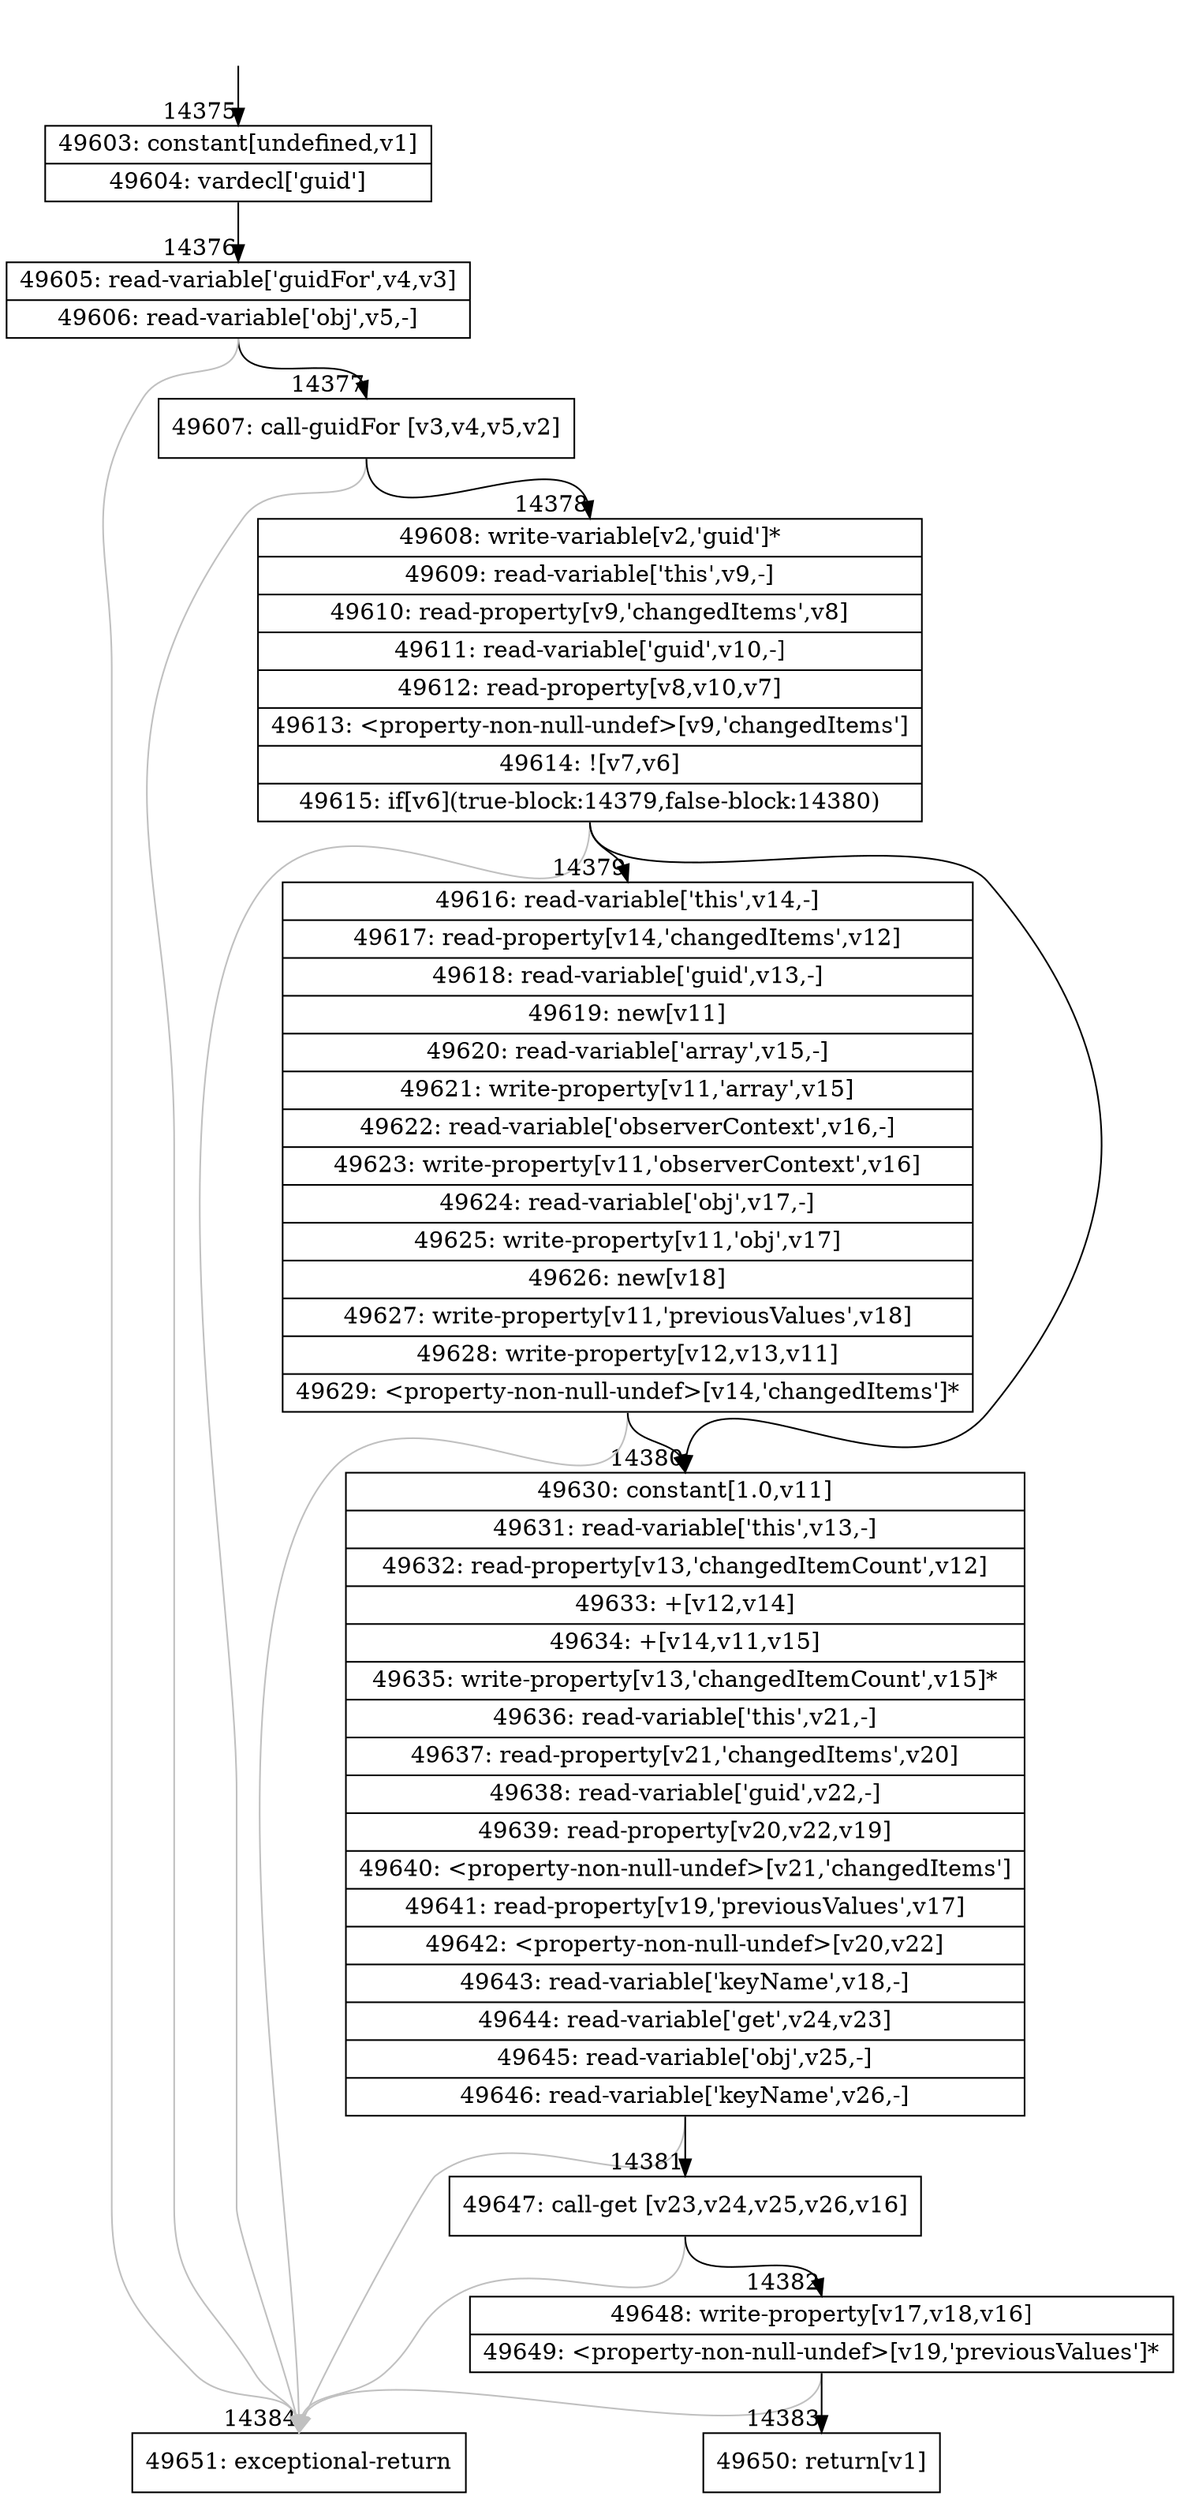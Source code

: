 digraph {
rankdir="TD"
BB_entry1198[shape=none,label=""];
BB_entry1198 -> BB14375 [tailport=s, headport=n, headlabel="    14375"]
BB14375 [shape=record label="{49603: constant[undefined,v1]|49604: vardecl['guid']}" ] 
BB14375 -> BB14376 [tailport=s, headport=n, headlabel="      14376"]
BB14376 [shape=record label="{49605: read-variable['guidFor',v4,v3]|49606: read-variable['obj',v5,-]}" ] 
BB14376 -> BB14377 [tailport=s, headport=n, headlabel="      14377"]
BB14376 -> BB14384 [tailport=s, headport=n, color=gray, headlabel="      14384"]
BB14377 [shape=record label="{49607: call-guidFor [v3,v4,v5,v2]}" ] 
BB14377 -> BB14378 [tailport=s, headport=n, headlabel="      14378"]
BB14377 -> BB14384 [tailport=s, headport=n, color=gray]
BB14378 [shape=record label="{49608: write-variable[v2,'guid']*|49609: read-variable['this',v9,-]|49610: read-property[v9,'changedItems',v8]|49611: read-variable['guid',v10,-]|49612: read-property[v8,v10,v7]|49613: \<property-non-null-undef\>[v9,'changedItems']|49614: ![v7,v6]|49615: if[v6](true-block:14379,false-block:14380)}" ] 
BB14378 -> BB14379 [tailport=s, headport=n, headlabel="      14379"]
BB14378 -> BB14380 [tailport=s, headport=n, headlabel="      14380"]
BB14378 -> BB14384 [tailport=s, headport=n, color=gray]
BB14379 [shape=record label="{49616: read-variable['this',v14,-]|49617: read-property[v14,'changedItems',v12]|49618: read-variable['guid',v13,-]|49619: new[v11]|49620: read-variable['array',v15,-]|49621: write-property[v11,'array',v15]|49622: read-variable['observerContext',v16,-]|49623: write-property[v11,'observerContext',v16]|49624: read-variable['obj',v17,-]|49625: write-property[v11,'obj',v17]|49626: new[v18]|49627: write-property[v11,'previousValues',v18]|49628: write-property[v12,v13,v11]|49629: \<property-non-null-undef\>[v14,'changedItems']*}" ] 
BB14379 -> BB14380 [tailport=s, headport=n]
BB14379 -> BB14384 [tailport=s, headport=n, color=gray]
BB14380 [shape=record label="{49630: constant[1.0,v11]|49631: read-variable['this',v13,-]|49632: read-property[v13,'changedItemCount',v12]|49633: +[v12,v14]|49634: +[v14,v11,v15]|49635: write-property[v13,'changedItemCount',v15]*|49636: read-variable['this',v21,-]|49637: read-property[v21,'changedItems',v20]|49638: read-variable['guid',v22,-]|49639: read-property[v20,v22,v19]|49640: \<property-non-null-undef\>[v21,'changedItems']|49641: read-property[v19,'previousValues',v17]|49642: \<property-non-null-undef\>[v20,v22]|49643: read-variable['keyName',v18,-]|49644: read-variable['get',v24,v23]|49645: read-variable['obj',v25,-]|49646: read-variable['keyName',v26,-]}" ] 
BB14380 -> BB14381 [tailport=s, headport=n, headlabel="      14381"]
BB14380 -> BB14384 [tailport=s, headport=n, color=gray]
BB14381 [shape=record label="{49647: call-get [v23,v24,v25,v26,v16]}" ] 
BB14381 -> BB14382 [tailport=s, headport=n, headlabel="      14382"]
BB14381 -> BB14384 [tailport=s, headport=n, color=gray]
BB14382 [shape=record label="{49648: write-property[v17,v18,v16]|49649: \<property-non-null-undef\>[v19,'previousValues']*}" ] 
BB14382 -> BB14383 [tailport=s, headport=n, headlabel="      14383"]
BB14382 -> BB14384 [tailport=s, headport=n, color=gray]
BB14383 [shape=record label="{49650: return[v1]}" ] 
BB14384 [shape=record label="{49651: exceptional-return}" ] 
//#$~ 26499
}
